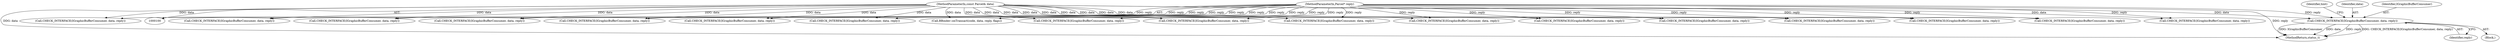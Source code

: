 digraph "0_Android_a30d7d90c4f718e46fb41a99b3d52800e1011b73@pointer" {
"1000452" [label="(Call,CHECK_INTERFACE(IGraphicBufferConsumer, data, reply))"];
"1000102" [label="(MethodParameterIn,const Parcel& data)"];
"1000103" [label="(MethodParameterIn,Parcel* reply)"];
"1000452" [label="(Call,CHECK_INTERFACE(IGraphicBufferConsumer, data, reply))"];
"1000281" [label="(Call,CHECK_INTERFACE(IGraphicBufferConsumer, data, reply))"];
"1000458" [label="(Identifier,hint)"];
"1000412" [label="(Call,CHECK_INTERFACE(IGraphicBufferConsumer, data, reply))"];
"1000510" [label="(Call,BBinder::onTransact(code, data, reply, flags))"];
"1000381" [label="(Call,CHECK_INTERFACE(IGraphicBufferConsumer, data, reply))"];
"1000490" [label="(Call,CHECK_INTERFACE(IGraphicBufferConsumer, data, reply))"];
"1000454" [label="(Identifier,data)"];
"1000348" [label="(Call,CHECK_INTERFACE(IGraphicBufferConsumer, data, reply))"];
"1000329" [label="(Call,CHECK_INTERFACE(IGraphicBufferConsumer, data, reply))"];
"1000451" [label="(Block,)"];
"1000102" [label="(MethodParameterIn,const Parcel& data)"];
"1000166" [label="(Call,CHECK_INTERFACE(IGraphicBufferConsumer, data, reply))"];
"1000111" [label="(Call,CHECK_INTERFACE(IGraphicBufferConsumer, data, reply))"];
"1000267" [label="(Call,CHECK_INTERFACE(IGraphicBufferConsumer, data, reply))"];
"1000362" [label="(Call,CHECK_INTERFACE(IGraphicBufferConsumer, data, reply))"];
"1000455" [label="(Identifier,reply)"];
"1000305" [label="(Call,CHECK_INTERFACE(IGraphicBufferConsumer, data, reply))"];
"1000471" [label="(Call,CHECK_INTERFACE(IGraphicBufferConsumer, data, reply))"];
"1000453" [label="(Identifier,IGraphicBufferConsumer)"];
"1000198" [label="(Call,CHECK_INTERFACE(IGraphicBufferConsumer, data, reply))"];
"1000147" [label="(Call,CHECK_INTERFACE(IGraphicBufferConsumer, data, reply))"];
"1000391" [label="(Call,CHECK_INTERFACE(IGraphicBufferConsumer, data, reply))"];
"1000103" [label="(MethodParameterIn,Parcel* reply)"];
"1000433" [label="(Call,CHECK_INTERFACE(IGraphicBufferConsumer, data, reply))"];
"1000242" [label="(Call,CHECK_INTERFACE(IGraphicBufferConsumer, data, reply))"];
"1000515" [label="(MethodReturn,status_t)"];
"1000452" -> "1000451"  [label="AST: "];
"1000452" -> "1000455"  [label="CFG: "];
"1000453" -> "1000452"  [label="AST: "];
"1000454" -> "1000452"  [label="AST: "];
"1000455" -> "1000452"  [label="AST: "];
"1000458" -> "1000452"  [label="CFG: "];
"1000452" -> "1000515"  [label="DDG: reply"];
"1000452" -> "1000515"  [label="DDG: CHECK_INTERFACE(IGraphicBufferConsumer, data, reply)"];
"1000452" -> "1000515"  [label="DDG: IGraphicBufferConsumer"];
"1000452" -> "1000515"  [label="DDG: data"];
"1000102" -> "1000452"  [label="DDG: data"];
"1000103" -> "1000452"  [label="DDG: reply"];
"1000102" -> "1000100"  [label="AST: "];
"1000102" -> "1000515"  [label="DDG: data"];
"1000102" -> "1000111"  [label="DDG: data"];
"1000102" -> "1000147"  [label="DDG: data"];
"1000102" -> "1000166"  [label="DDG: data"];
"1000102" -> "1000198"  [label="DDG: data"];
"1000102" -> "1000242"  [label="DDG: data"];
"1000102" -> "1000267"  [label="DDG: data"];
"1000102" -> "1000281"  [label="DDG: data"];
"1000102" -> "1000305"  [label="DDG: data"];
"1000102" -> "1000329"  [label="DDG: data"];
"1000102" -> "1000348"  [label="DDG: data"];
"1000102" -> "1000362"  [label="DDG: data"];
"1000102" -> "1000381"  [label="DDG: data"];
"1000102" -> "1000391"  [label="DDG: data"];
"1000102" -> "1000412"  [label="DDG: data"];
"1000102" -> "1000433"  [label="DDG: data"];
"1000102" -> "1000471"  [label="DDG: data"];
"1000102" -> "1000490"  [label="DDG: data"];
"1000102" -> "1000510"  [label="DDG: data"];
"1000103" -> "1000100"  [label="AST: "];
"1000103" -> "1000515"  [label="DDG: reply"];
"1000103" -> "1000111"  [label="DDG: reply"];
"1000103" -> "1000147"  [label="DDG: reply"];
"1000103" -> "1000166"  [label="DDG: reply"];
"1000103" -> "1000198"  [label="DDG: reply"];
"1000103" -> "1000242"  [label="DDG: reply"];
"1000103" -> "1000267"  [label="DDG: reply"];
"1000103" -> "1000281"  [label="DDG: reply"];
"1000103" -> "1000305"  [label="DDG: reply"];
"1000103" -> "1000329"  [label="DDG: reply"];
"1000103" -> "1000348"  [label="DDG: reply"];
"1000103" -> "1000362"  [label="DDG: reply"];
"1000103" -> "1000381"  [label="DDG: reply"];
"1000103" -> "1000391"  [label="DDG: reply"];
"1000103" -> "1000412"  [label="DDG: reply"];
"1000103" -> "1000433"  [label="DDG: reply"];
"1000103" -> "1000471"  [label="DDG: reply"];
"1000103" -> "1000490"  [label="DDG: reply"];
"1000103" -> "1000510"  [label="DDG: reply"];
}

